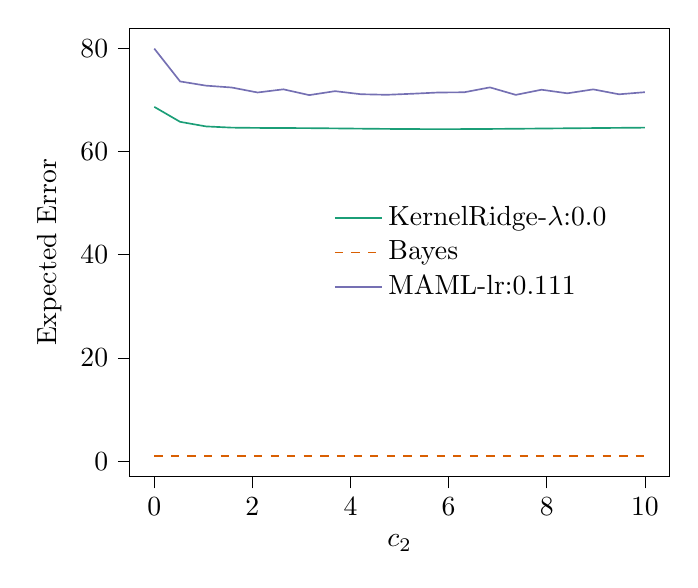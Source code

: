 % This file was created with tikzplotlib v0.10.1.
\begin{tikzpicture}

\definecolor{chocolate217952}{RGB}{217,95,2}
\definecolor{darkcyan27158119}{RGB}{27,158,119}
\definecolor{darkgray176}{RGB}{176,176,176}
\definecolor{lightslategray117112179}{RGB}{117,112,179}

\begin{axis}[
legend cell align={left},
legend style={fill opacity=0.8, draw opacity=1, text opacity=1, at={(0.91,0.5)}, anchor=east, draw=none},
tick align=outside,
tick pos=left,
x grid style={darkgray176},
xlabel={\(\displaystyle c_{2}\)},
xmin=-0.499, xmax=10.5,
xtick style={color=black},
y grid style={darkgray176},
ylabel={Expected Error},
ymin=-2.947, ymax=83.864,
ytick style={color=black}
]
\addplot [semithick, darkcyan27158119]
table {%
0.001 68.636
0.527 65.738
1.054 64.852
1.58 64.615
2.106 64.561
2.632 64.542
3.159 64.514
3.685 64.469
4.211 64.417
4.737 64.37
5.264 64.338
5.79 64.326
6.316 64.336
6.842 64.362
7.369 64.399
7.895 64.443
8.421 64.487
8.947 64.531
9.474 64.573
10 64.614
};
\addlegendentry{KernelRidge-$\lambda$:0.0}
\addplot [semithick, chocolate217952, dashed]
table {%
0.001 0.999
0.527 0.999
1.054 0.999
1.58 0.999
2.106 0.999
2.632 0.999
3.159 0.999
3.685 0.999
4.211 0.999
4.737 0.999
5.264 0.999
5.79 0.999
6.316 0.999
6.842 0.999
7.369 0.999
7.895 0.999
8.421 0.999
8.947 0.999
9.474 0.999
10 0.999
};
\addlegendentry{Bayes}
\addplot [semithick, lightslategray117112179]
table {%
0.001 79.918
0.527 73.561
1.054 72.747
1.58 72.383
2.106 71.419
2.632 72.034
3.159 70.913
3.685 71.68
4.211 71.084
4.737 70.974
5.264 71.179
5.79 71.419
6.316 71.459
6.842 72.409
7.369 70.957
7.895 71.956
8.421 71.259
8.947 72.023
9.474 71.07
10 71.479
};
\addlegendentry{MAML-lr:0.111}
\end{axis}

\end{tikzpicture}
